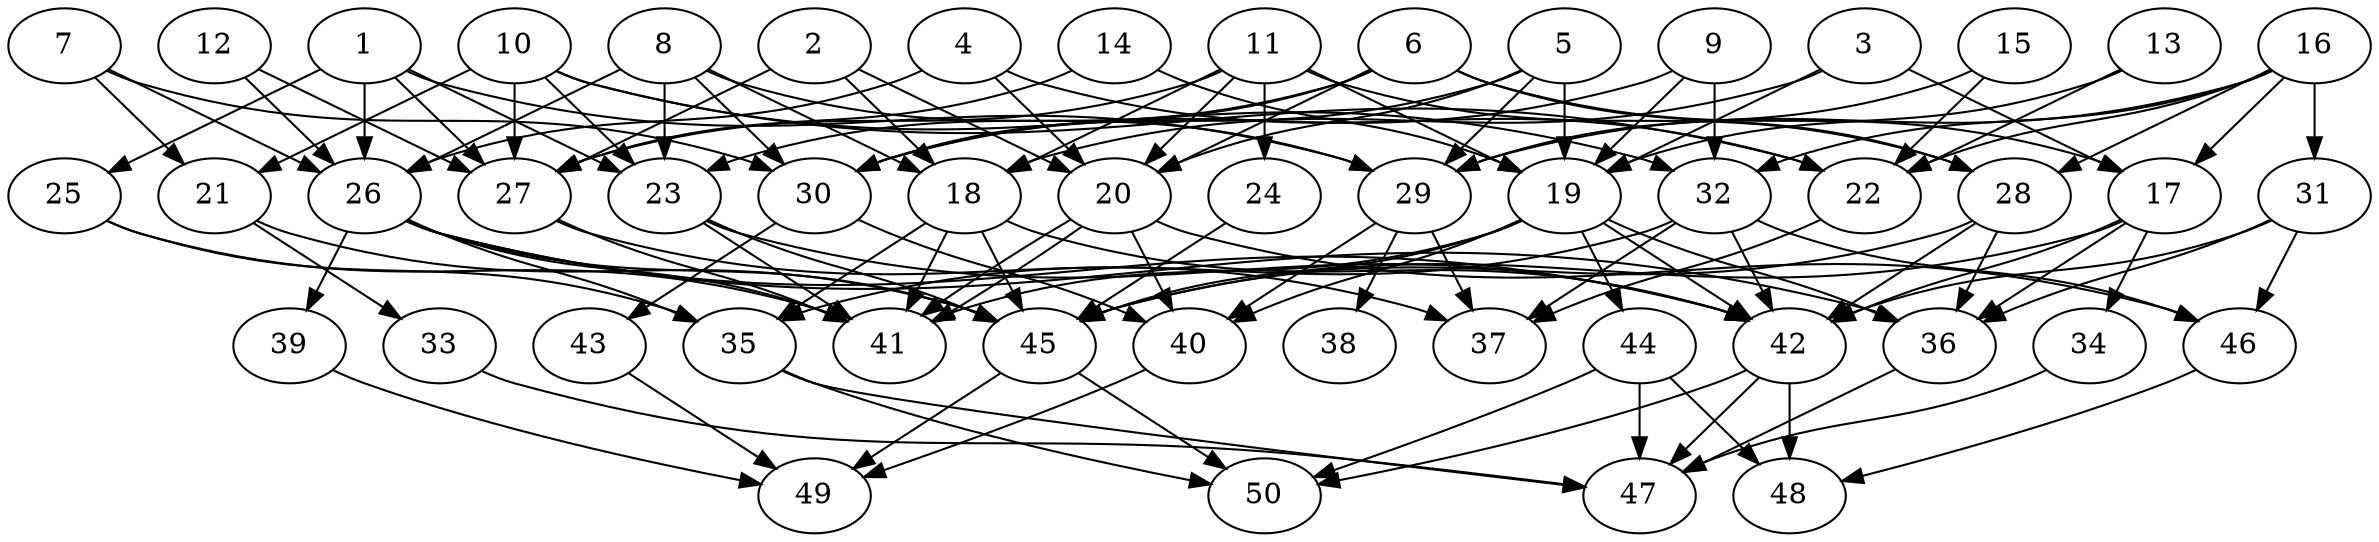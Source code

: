 // DAG automatically generated by daggen at Thu Oct  3 14:07:57 2019
// ./daggen --dot -n 50 --ccr 0.3 --fat 0.7 --regular 0.9 --density 0.5 --mindata 5242880 --maxdata 52428800 
digraph G {
  1 [size="52951040", alpha="0.08", expect_size="15885312"] 
  1 -> 23 [size ="15885312"]
  1 -> 25 [size ="15885312"]
  1 -> 26 [size ="15885312"]
  1 -> 27 [size ="15885312"]
  1 -> 29 [size ="15885312"]
  2 [size="170229760", alpha="0.09", expect_size="51068928"] 
  2 -> 18 [size ="51068928"]
  2 -> 20 [size ="51068928"]
  2 -> 27 [size ="51068928"]
  3 [size="37997227", alpha="0.03", expect_size="11399168"] 
  3 -> 17 [size ="11399168"]
  3 -> 18 [size ="11399168"]
  3 -> 19 [size ="11399168"]
  4 [size="53046613", alpha="0.06", expect_size="15913984"] 
  4 -> 20 [size ="15913984"]
  4 -> 22 [size ="15913984"]
  4 -> 26 [size ="15913984"]
  5 [size="139421013", alpha="0.01", expect_size="41826304"] 
  5 -> 19 [size ="41826304"]
  5 -> 20 [size ="41826304"]
  5 -> 29 [size ="41826304"]
  5 -> 30 [size ="41826304"]
  6 [size="166249813", alpha="0.18", expect_size="49874944"] 
  6 -> 17 [size ="49874944"]
  6 -> 20 [size ="49874944"]
  6 -> 23 [size ="49874944"]
  6 -> 28 [size ="49874944"]
  6 -> 30 [size ="49874944"]
  7 [size="165741227", alpha="0.11", expect_size="49722368"] 
  7 -> 21 [size ="49722368"]
  7 -> 26 [size ="49722368"]
  7 -> 30 [size ="49722368"]
  8 [size="135775573", alpha="0.10", expect_size="40732672"] 
  8 -> 18 [size ="40732672"]
  8 -> 23 [size ="40732672"]
  8 -> 26 [size ="40732672"]
  8 -> 29 [size ="40732672"]
  8 -> 30 [size ="40732672"]
  9 [size="25384960", alpha="0.05", expect_size="7615488"] 
  9 -> 19 [size ="7615488"]
  9 -> 30 [size ="7615488"]
  9 -> 32 [size ="7615488"]
  10 [size="22005760", alpha="0.10", expect_size="6601728"] 
  10 -> 21 [size ="6601728"]
  10 -> 22 [size ="6601728"]
  10 -> 23 [size ="6601728"]
  10 -> 27 [size ="6601728"]
  10 -> 32 [size ="6601728"]
  11 [size="63737173", alpha="0.12", expect_size="19121152"] 
  11 -> 18 [size ="19121152"]
  11 -> 19 [size ="19121152"]
  11 -> 20 [size ="19121152"]
  11 -> 24 [size ="19121152"]
  11 -> 27 [size ="19121152"]
  11 -> 28 [size ="19121152"]
  12 [size="123142827", alpha="0.11", expect_size="36942848"] 
  12 -> 26 [size ="36942848"]
  12 -> 27 [size ="36942848"]
  13 [size="33713493", alpha="0.02", expect_size="10114048"] 
  13 -> 19 [size ="10114048"]
  13 -> 22 [size ="10114048"]
  14 [size="55893333", alpha="0.15", expect_size="16768000"] 
  14 -> 19 [size ="16768000"]
  14 -> 27 [size ="16768000"]
  15 [size="101468160", alpha="0.14", expect_size="30440448"] 
  15 -> 22 [size ="30440448"]
  15 -> 29 [size ="30440448"]
  16 [size="107461973", alpha="0.04", expect_size="32238592"] 
  16 -> 17 [size ="32238592"]
  16 -> 22 [size ="32238592"]
  16 -> 28 [size ="32238592"]
  16 -> 29 [size ="32238592"]
  16 -> 31 [size ="32238592"]
  16 -> 32 [size ="32238592"]
  17 [size="92702720", alpha="0.12", expect_size="27810816"] 
  17 -> 34 [size ="27810816"]
  17 -> 36 [size ="27810816"]
  17 -> 42 [size ="27810816"]
  17 -> 45 [size ="27810816"]
  18 [size="24620373", alpha="0.17", expect_size="7386112"] 
  18 -> 35 [size ="7386112"]
  18 -> 41 [size ="7386112"]
  18 -> 42 [size ="7386112"]
  18 -> 45 [size ="7386112"]
  19 [size="99737600", alpha="0.15", expect_size="29921280"] 
  19 -> 36 [size ="29921280"]
  19 -> 40 [size ="29921280"]
  19 -> 41 [size ="29921280"]
  19 -> 42 [size ="29921280"]
  19 -> 44 [size ="29921280"]
  19 -> 45 [size ="29921280"]
  20 [size="138458453", alpha="0.13", expect_size="41537536"] 
  20 -> 40 [size ="41537536"]
  20 -> 41 [size ="41537536"]
  20 -> 41 [size ="41537536"]
  20 -> 46 [size ="41537536"]
  21 [size="59364693", alpha="0.15", expect_size="17809408"] 
  21 -> 33 [size ="17809408"]
  21 -> 45 [size ="17809408"]
  22 [size="151490560", alpha="0.17", expect_size="45447168"] 
  22 -> 37 [size ="45447168"]
  23 [size="80851627", alpha="0.01", expect_size="24255488"] 
  23 -> 41 [size ="24255488"]
  23 -> 42 [size ="24255488"]
  23 -> 45 [size ="24255488"]
  24 [size="97570133", alpha="0.10", expect_size="29271040"] 
  24 -> 45 [size ="29271040"]
  25 [size="61242027", alpha="0.14", expect_size="18372608"] 
  25 -> 35 [size ="18372608"]
  25 -> 41 [size ="18372608"]
  26 [size="173393920", alpha="0.18", expect_size="52018176"] 
  26 -> 35 [size ="52018176"]
  26 -> 36 [size ="52018176"]
  26 -> 39 [size ="52018176"]
  26 -> 41 [size ="52018176"]
  26 -> 42 [size ="52018176"]
  26 -> 45 [size ="52018176"]
  27 [size="49326080", alpha="0.20", expect_size="14797824"] 
  27 -> 37 [size ="14797824"]
  27 -> 41 [size ="14797824"]
  28 [size="141786453", alpha="0.17", expect_size="42535936"] 
  28 -> 36 [size ="42535936"]
  28 -> 42 [size ="42535936"]
  28 -> 45 [size ="42535936"]
  29 [size="120306347", alpha="0.15", expect_size="36091904"] 
  29 -> 37 [size ="36091904"]
  29 -> 38 [size ="36091904"]
  29 -> 40 [size ="36091904"]
  30 [size="84739413", alpha="0.14", expect_size="25421824"] 
  30 -> 40 [size ="25421824"]
  30 -> 43 [size ="25421824"]
  31 [size="31180800", alpha="0.18", expect_size="9354240"] 
  31 -> 36 [size ="9354240"]
  31 -> 42 [size ="9354240"]
  31 -> 46 [size ="9354240"]
  32 [size="152401920", alpha="0.16", expect_size="45720576"] 
  32 -> 35 [size ="45720576"]
  32 -> 37 [size ="45720576"]
  32 -> 42 [size ="45720576"]
  32 -> 46 [size ="45720576"]
  33 [size="129293653", alpha="0.16", expect_size="38788096"] 
  33 -> 47 [size ="38788096"]
  34 [size="139670187", alpha="0.01", expect_size="41901056"] 
  34 -> 47 [size ="41901056"]
  35 [size="61815467", alpha="0.17", expect_size="18544640"] 
  35 -> 47 [size ="18544640"]
  35 -> 50 [size ="18544640"]
  36 [size="17674240", alpha="0.04", expect_size="5302272"] 
  36 -> 47 [size ="5302272"]
  37 [size="156026880", alpha="0.00", expect_size="46808064"] 
  38 [size="153275733", alpha="0.18", expect_size="45982720"] 
  39 [size="127723520", alpha="0.06", expect_size="38317056"] 
  39 -> 49 [size ="38317056"]
  40 [size="87282347", alpha="0.09", expect_size="26184704"] 
  40 -> 49 [size ="26184704"]
  41 [size="36485120", alpha="0.18", expect_size="10945536"] 
  42 [size="21585920", alpha="0.04", expect_size="6475776"] 
  42 -> 47 [size ="6475776"]
  42 -> 48 [size ="6475776"]
  42 -> 50 [size ="6475776"]
  43 [size="148261547", alpha="0.18", expect_size="44478464"] 
  43 -> 49 [size ="44478464"]
  44 [size="118176427", alpha="0.02", expect_size="35452928"] 
  44 -> 47 [size ="35452928"]
  44 -> 48 [size ="35452928"]
  44 -> 50 [size ="35452928"]
  45 [size="127034027", alpha="0.11", expect_size="38110208"] 
  45 -> 49 [size ="38110208"]
  45 -> 50 [size ="38110208"]
  46 [size="101546667", alpha="0.01", expect_size="30464000"] 
  46 -> 48 [size ="30464000"]
  47 [size="131693227", alpha="0.14", expect_size="39507968"] 
  48 [size="135420587", alpha="0.03", expect_size="40626176"] 
  49 [size="119872853", alpha="0.06", expect_size="35961856"] 
  50 [size="167307947", alpha="0.17", expect_size="50192384"] 
}
